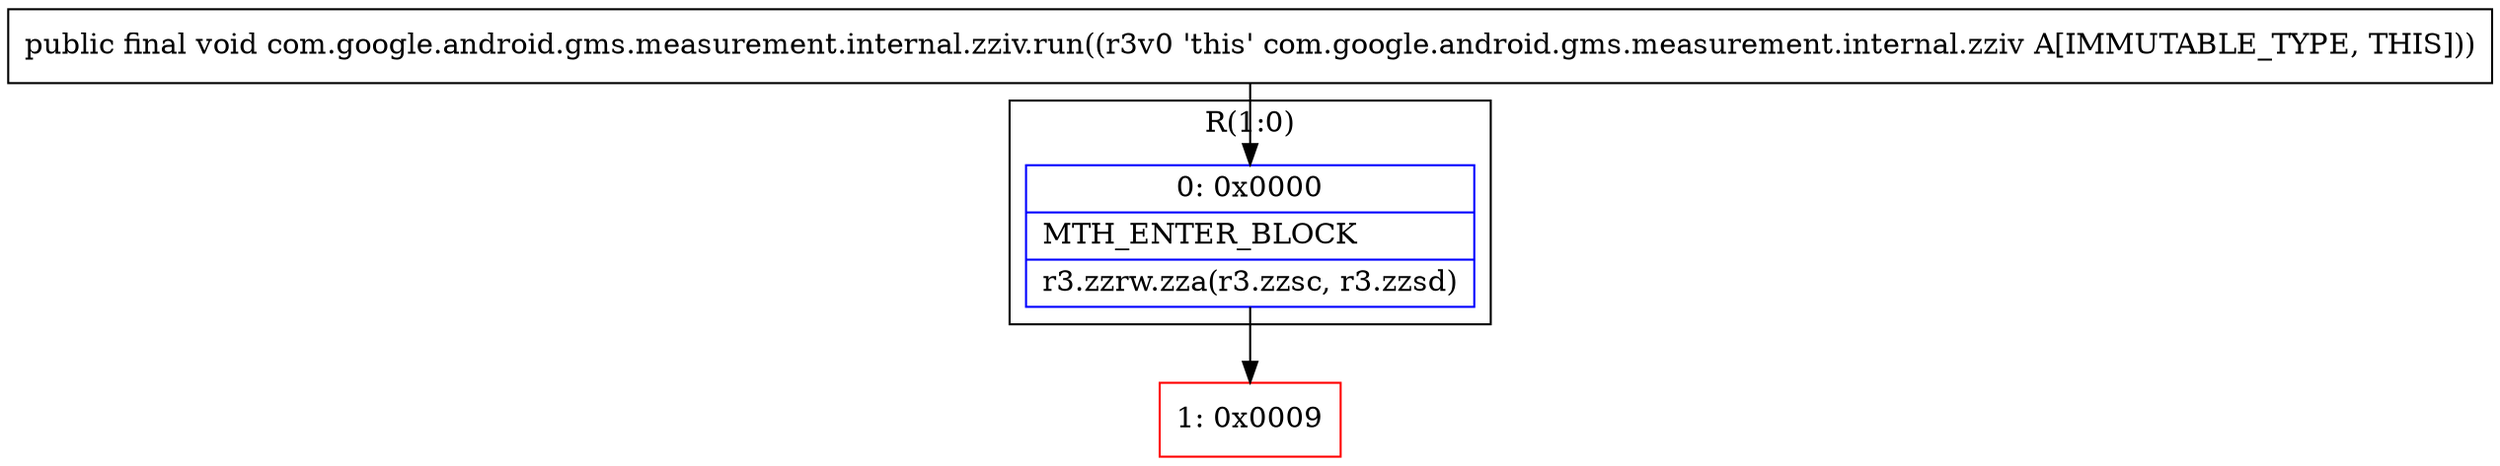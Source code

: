 digraph "CFG forcom.google.android.gms.measurement.internal.zziv.run()V" {
subgraph cluster_Region_1159386542 {
label = "R(1:0)";
node [shape=record,color=blue];
Node_0 [shape=record,label="{0\:\ 0x0000|MTH_ENTER_BLOCK\l|r3.zzrw.zza(r3.zzsc, r3.zzsd)\l}"];
}
Node_1 [shape=record,color=red,label="{1\:\ 0x0009}"];
MethodNode[shape=record,label="{public final void com.google.android.gms.measurement.internal.zziv.run((r3v0 'this' com.google.android.gms.measurement.internal.zziv A[IMMUTABLE_TYPE, THIS])) }"];
MethodNode -> Node_0;
Node_0 -> Node_1;
}

